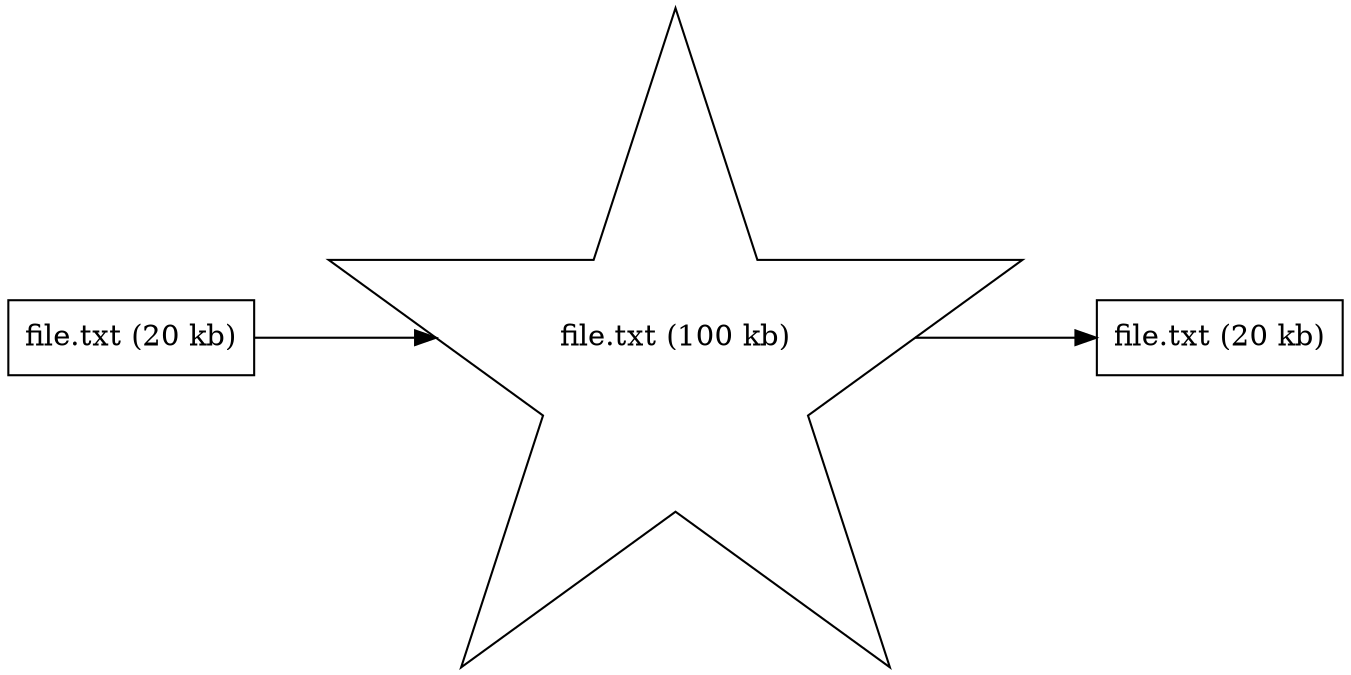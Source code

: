 digraph g {
    graph [
            rankdir = "LR"
            style="filled"
    ];
    node01 [
            label = "file.txt (20 kb)"
            shape = "record"
            fillcolor = "green"
    ];
    node02 [
            label = "file.txt (100 kb)"
            shape = "star"
            fillcolor = "green"
    ];
    node03 [
            label = "file.txt (20 kb)"
            shape = "record"
            fillcolor = "green"
    ];

    node01 -> node02;
    node02 -> node03;
}